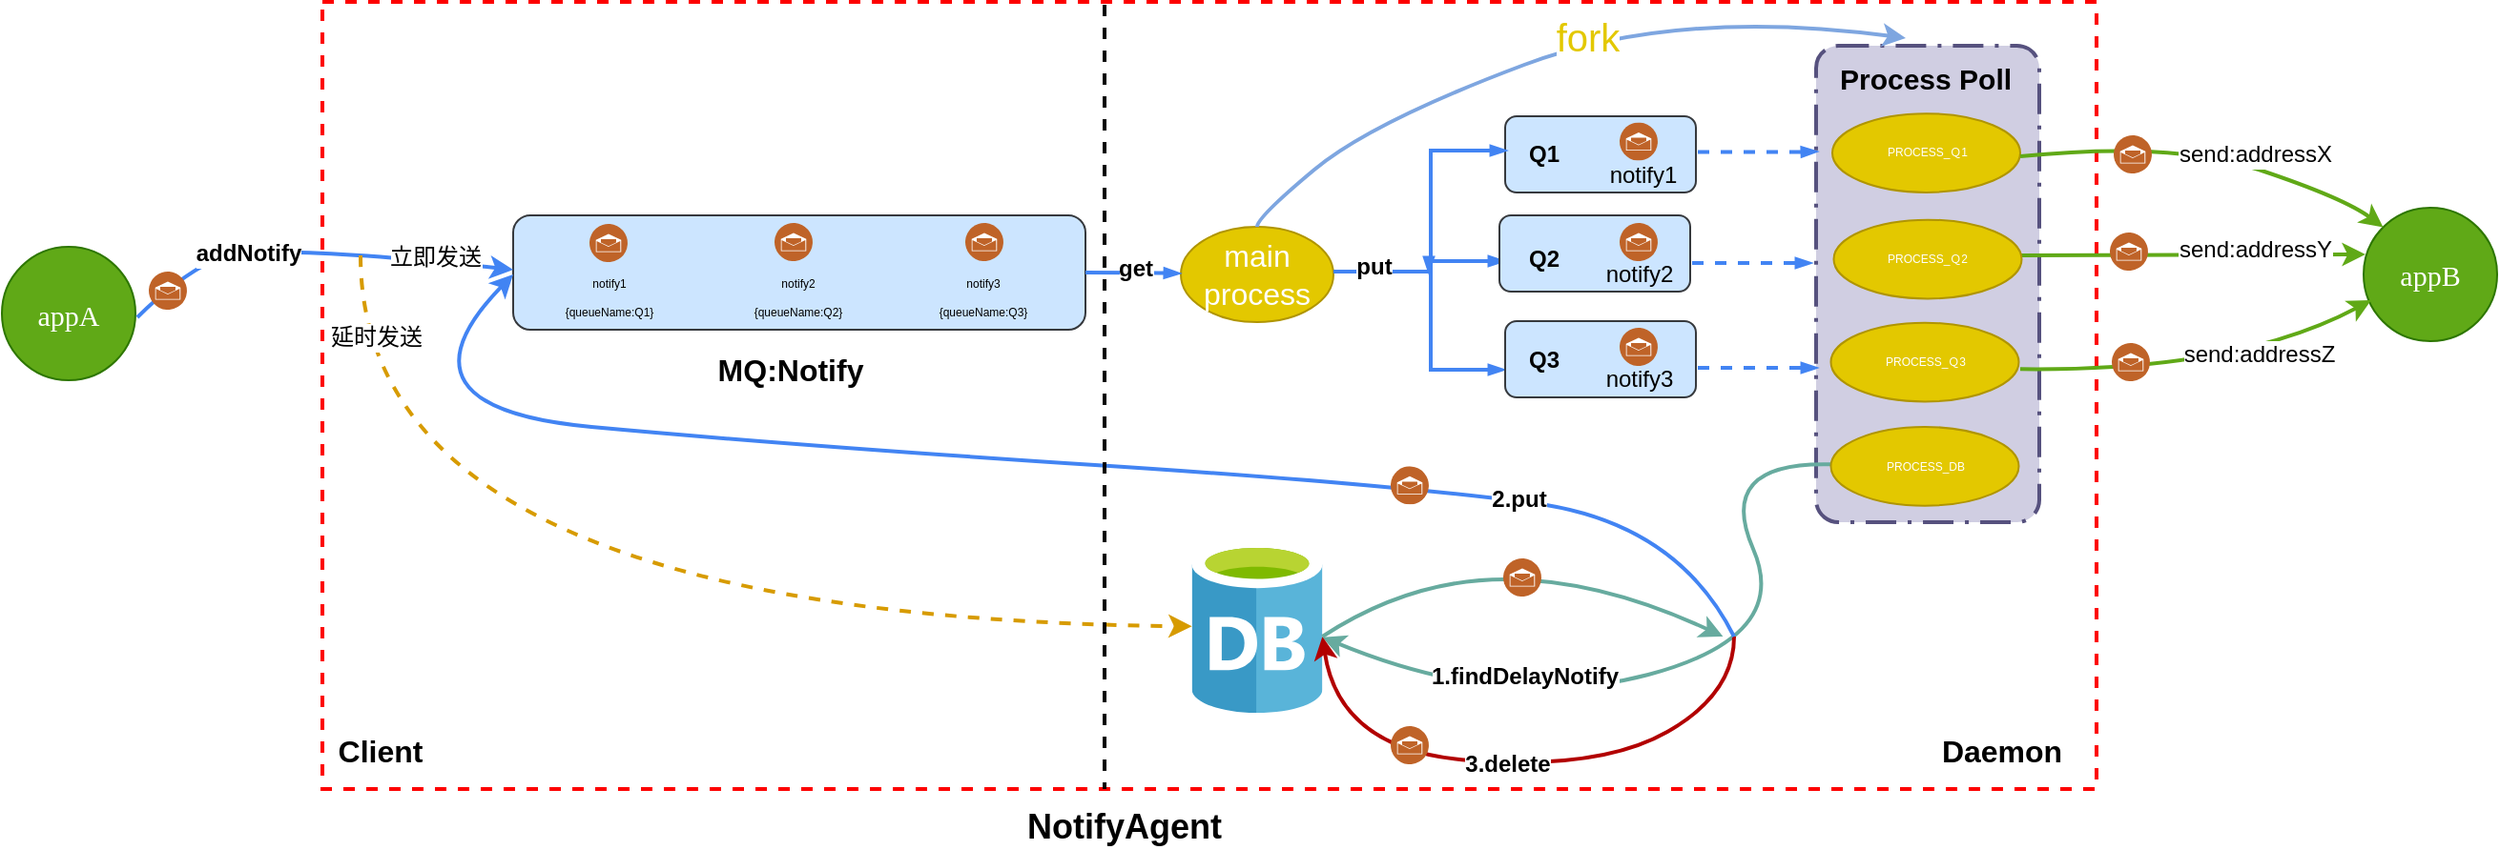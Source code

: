 <mxfile version="12.5.1" type="github">
  <diagram id="gYqOYC05eTUMbnPOUZzg" name="Page-1">
    <mxGraphModel dx="2249" dy="802" grid="1" gridSize="10" guides="1" tooltips="1" connect="1" arrows="1" fold="1" page="1" pageScale="1" pageWidth="827" pageHeight="1169" math="0" shadow="0">
      <root>
        <mxCell id="0"/>
        <mxCell id="1" parent="0"/>
        <mxCell id="Qmx-vTjYsITCvrtl_uVx-1" value="appA" style="ellipse;whiteSpace=wrap;html=1;aspect=fixed;fontFamily=Lucida Console;fontSize=15;fillColor=#60a917;strokeColor=#2D7600;fontColor=#ffffff;align=center;" parent="1" vertex="1">
          <mxGeometry x="-538" y="235.5" width="70" height="70" as="geometry"/>
        </mxCell>
        <mxCell id="Qmx-vTjYsITCvrtl_uVx-6" value="" style="rounded=0;whiteSpace=wrap;html=1;absoluteArcSize=1;arcSize=0;strokeColor=#FD0000;fillColor=none;verticalAlign=top;align=center;spacingLeft=5;dashed=1;labelPosition=center;verticalLabelPosition=bottom;strokeWidth=2;fontStyle=1" parent="1" vertex="1">
          <mxGeometry x="-370" y="107" width="930" height="413" as="geometry"/>
        </mxCell>
        <mxCell id="Qmx-vTjYsITCvrtl_uVx-7" value="" style="rounded=1;arcSize=10;dashed=1;strokeColor=#56517e;fillColor=#d0cee2;dashPattern=8 3 1 3;strokeWidth=2;align=center;" parent="1" vertex="1">
          <mxGeometry x="413" y="130" width="117" height="250" as="geometry"/>
        </mxCell>
        <mxCell id="hsNvUKS2LLJ66I7GdiUk-1" value="" style="rounded=1;whiteSpace=wrap;html=1;fillColor=#cce5ff;strokeColor=#36393d;" parent="1" vertex="1">
          <mxGeometry x="-270" y="219" width="300" height="60" as="geometry"/>
        </mxCell>
        <mxCell id="hsNvUKS2LLJ66I7GdiUk-4" value="" style="aspect=fixed;perimeter=ellipsePerimeter;html=1;align=center;shadow=0;dashed=0;fontColor=#4277BB;labelBackgroundColor=#ffffff;fontSize=12;spacingTop=3;image;image=img/lib/ibm/social/messaging.svg;" parent="1" vertex="1">
          <mxGeometry x="-230" y="223.5" width="20" height="20" as="geometry"/>
        </mxCell>
        <mxCell id="hsNvUKS2LLJ66I7GdiUk-5" value="MQ&lt;span&gt;:&lt;/span&gt;Notify" style="text;html=1;align=center;verticalAlign=middle;resizable=0;points=[];autosize=1;fontSize=16;fontStyle=1" parent="1" vertex="1">
          <mxGeometry x="-170" y="289.68" width="90" height="20" as="geometry"/>
        </mxCell>
        <mxCell id="hsNvUKS2LLJ66I7GdiUk-11" value="Process Poll" style="text;html=1;align=center;verticalAlign=middle;resizable=0;points=[];autosize=1;fontSize=15;fontStyle=1" parent="1" vertex="1">
          <mxGeometry x="415" y="137" width="110" height="20" as="geometry"/>
        </mxCell>
        <mxCell id="hsNvUKS2LLJ66I7GdiUk-13" value="Daemon&lt;br&gt;" style="text;html=1;align=center;verticalAlign=middle;resizable=0;points=[];autosize=1;fontSize=16;fontStyle=1" parent="1" vertex="1">
          <mxGeometry x="470" y="490" width="80" height="20" as="geometry"/>
        </mxCell>
        <mxCell id="hsNvUKS2LLJ66I7GdiUk-14" value="Client&lt;br&gt;" style="text;html=1;align=center;verticalAlign=middle;resizable=0;points=[];autosize=1;fontSize=16;fontStyle=1" parent="1" vertex="1">
          <mxGeometry x="-370" y="490" width="60" height="20" as="geometry"/>
        </mxCell>
        <mxCell id="hsNvUKS2LLJ66I7GdiUk-17" value="main process" style="ellipse;whiteSpace=wrap;html=1;fontSize=16;fillColor=#e3c800;strokeColor=#B09500;fontColor=#ffffff;" parent="1" vertex="1">
          <mxGeometry x="80" y="225" width="80" height="50" as="geometry"/>
        </mxCell>
        <mxCell id="hsNvUKS2LLJ66I7GdiUk-18" value="&lt;font style=&quot;font-size: 6px&quot;&gt;notify1&lt;br style=&quot;font-size: 6px&quot;&gt;{queueName:Q1}&lt;/font&gt;" style="text;html=1;align=center;verticalAlign=middle;resizable=0;points=[];autosize=1;fontSize=12;" parent="1" vertex="1">
          <mxGeometry x="-275" y="244.5" width="110" height="30" as="geometry"/>
        </mxCell>
        <mxCell id="hsNvUKS2LLJ66I7GdiUk-28" value="" style="rounded=1;whiteSpace=wrap;html=1;fillColor=#cce5ff;strokeColor=#36393d;" parent="1" vertex="1">
          <mxGeometry x="250" y="167" width="100" height="40" as="geometry"/>
        </mxCell>
        <mxCell id="hsNvUKS2LLJ66I7GdiUk-30" value="notify1&lt;br style=&quot;font-size: 12px&quot;&gt;" style="text;html=1;align=center;verticalAlign=middle;resizable=0;points=[];autosize=1;fontSize=12;" parent="1" vertex="1">
          <mxGeometry x="297" y="188" width="50" height="20" as="geometry"/>
        </mxCell>
        <mxCell id="hsNvUKS2LLJ66I7GdiUk-36" value="" style="edgeStyle=orthogonalEdgeStyle;fontSize=12;html=1;endArrow=blockThin;endFill=1;strokeWidth=2;endSize=4;startSize=4;dashed=0;strokeColor=#4284F3;curved=1;" parent="1" edge="1">
          <mxGeometry width="100" relative="1" as="geometry">
            <mxPoint x="30" y="249" as="sourcePoint"/>
            <mxPoint x="80" y="249.5" as="targetPoint"/>
            <Array as="points">
              <mxPoint x="60" y="249"/>
              <mxPoint x="60" y="249"/>
            </Array>
          </mxGeometry>
        </mxCell>
        <mxCell id="hsNvUKS2LLJ66I7GdiUk-41" value="get" style="text;html=1;align=center;verticalAlign=middle;resizable=0;points=[];labelBackgroundColor=#ffffff;fontSize=12;fontStyle=1" parent="hsNvUKS2LLJ66I7GdiUk-36" vertex="1" connectable="0">
          <mxGeometry x="-0.24" y="3" relative="1" as="geometry">
            <mxPoint x="7" y="1" as="offset"/>
          </mxGeometry>
        </mxCell>
        <mxCell id="hsNvUKS2LLJ66I7GdiUk-46" value="" style="line;strokeWidth=2;direction=south;html=1;fontSize=12;align=left;fillColor=#dae8fc;strokeColor=#4284F3;" parent="1" vertex="1">
          <mxGeometry x="206" y="184" width="10" height="116" as="geometry"/>
        </mxCell>
        <mxCell id="hsNvUKS2LLJ66I7GdiUk-48" value="" style="edgeStyle=orthogonalEdgeStyle;fontSize=12;html=1;endArrow=blockThin;endFill=1;rounded=0;strokeWidth=2;endSize=4;startSize=4;dashed=0;strokeColor=#4284F3;" parent="1" edge="1">
          <mxGeometry width="100" relative="1" as="geometry">
            <mxPoint x="211" y="185" as="sourcePoint"/>
            <mxPoint x="251" y="185" as="targetPoint"/>
          </mxGeometry>
        </mxCell>
        <mxCell id="hsNvUKS2LLJ66I7GdiUk-55" value="Q1" style="text;html=1;align=center;verticalAlign=middle;resizable=0;points=[];autosize=1;fontSize=12;fontStyle=1" parent="1" vertex="1">
          <mxGeometry x="255" y="177" width="30" height="20" as="geometry"/>
        </mxCell>
        <mxCell id="hsNvUKS2LLJ66I7GdiUk-87" value="" style="edgeStyle=orthogonalEdgeStyle;fontSize=12;html=1;endArrow=blockThin;endFill=1;rounded=0;strokeWidth=2;endSize=4;startSize=4;dashed=1;strokeColor=#4284F3;" parent="1" edge="1">
          <mxGeometry width="100" relative="1" as="geometry">
            <mxPoint x="351" y="185.75" as="sourcePoint"/>
            <mxPoint x="414" y="185.5" as="targetPoint"/>
            <Array as="points">
              <mxPoint x="404" y="185.25"/>
              <mxPoint x="404" y="185.25"/>
            </Array>
          </mxGeometry>
        </mxCell>
        <mxCell id="c2yaWbXbYWqBO1YrnZRU-2" value="" style="aspect=fixed;html=1;points=[];align=center;image;fontSize=12;image=img/lib/mscae/Database_General.svg;" parent="1" vertex="1">
          <mxGeometry x="85.8" y="390" width="68.4" height="90" as="geometry"/>
        </mxCell>
        <mxCell id="c2yaWbXbYWqBO1YrnZRU-14" value="" style="curved=1;endArrow=classic;html=1;exitX=0;exitY=0.5;exitDx=0;exitDy=0;strokeWidth=2;fontColor=#A680B8;strokeColor=#67AB9F;" parent="1" edge="1">
          <mxGeometry width="50" height="50" relative="1" as="geometry">
            <mxPoint x="421.0" y="349.685" as="sourcePoint"/>
            <mxPoint x="154.2" y="440.329" as="targetPoint"/>
            <Array as="points">
              <mxPoint x="360" y="348"/>
              <mxPoint x="400" y="440"/>
              <mxPoint x="250" y="480"/>
            </Array>
          </mxGeometry>
        </mxCell>
        <mxCell id="c2yaWbXbYWqBO1YrnZRU-126" value="1.findDelayNotify" style="text;html=1;align=center;verticalAlign=middle;resizable=0;points=[];labelBackgroundColor=#ffffff;fontSize=12;fontColor=#000000;fontStyle=1" parent="c2yaWbXbYWqBO1YrnZRU-14" vertex="1" connectable="0">
          <mxGeometry x="0.413" y="-1" relative="1" as="geometry">
            <mxPoint x="-8.67" y="-12.99" as="offset"/>
          </mxGeometry>
        </mxCell>
        <mxCell id="c2yaWbXbYWqBO1YrnZRU-16" value="" style="curved=1;endArrow=classic;html=1;fillColor=#e51400;strokeColor=#B20000;strokeWidth=2;" parent="1" edge="1">
          <mxGeometry width="50" height="50" relative="1" as="geometry">
            <mxPoint x="370" y="440" as="sourcePoint"/>
            <mxPoint x="154.2" y="440" as="targetPoint"/>
            <Array as="points">
              <mxPoint x="370" y="470"/>
              <mxPoint x="300" y="510"/>
              <mxPoint x="163" y="500"/>
            </Array>
          </mxGeometry>
        </mxCell>
        <mxCell id="c2yaWbXbYWqBO1YrnZRU-17" value="3.delete" style="text;html=1;align=center;verticalAlign=middle;resizable=0;points=[];labelBackgroundColor=#ffffff;fontStyle=1" parent="c2yaWbXbYWqBO1YrnZRU-16" vertex="1" connectable="0">
          <mxGeometry x="-0.022" y="-1" relative="1" as="geometry">
            <mxPoint x="-8.62" y="0.71" as="offset"/>
          </mxGeometry>
        </mxCell>
        <mxCell id="c2yaWbXbYWqBO1YrnZRU-21" value="" style="curved=1;endArrow=classic;html=1;strokeColor=#4284F3;strokeWidth=2;" parent="1" edge="1">
          <mxGeometry width="50" height="50" relative="1" as="geometry">
            <mxPoint x="370" y="440" as="sourcePoint"/>
            <mxPoint x="-270" y="250" as="targetPoint"/>
            <Array as="points">
              <mxPoint x="340" y="380"/>
              <mxPoint x="190" y="360"/>
              <mxPoint x="-120" y="340"/>
              <mxPoint x="-338" y="320"/>
            </Array>
          </mxGeometry>
        </mxCell>
        <mxCell id="c2yaWbXbYWqBO1YrnZRU-30" value="2.put" style="text;html=1;align=center;verticalAlign=middle;resizable=0;points=[];labelBackgroundColor=#ffffff;fontStyle=1" parent="c2yaWbXbYWqBO1YrnZRU-21" vertex="1" connectable="0">
          <mxGeometry x="-0.402" y="-2" relative="1" as="geometry">
            <mxPoint x="101.3" y="12.23" as="offset"/>
          </mxGeometry>
        </mxCell>
        <mxCell id="c2yaWbXbYWqBO1YrnZRU-25" value="" style="curved=1;endArrow=classic;html=1;strokeColor=#4284F3;strokeWidth=2;" parent="1" edge="1">
          <mxGeometry width="50" height="50" relative="1" as="geometry">
            <mxPoint x="-467" y="272.5" as="sourcePoint"/>
            <mxPoint x="-270" y="247.5" as="targetPoint"/>
            <Array as="points">
              <mxPoint x="-467" y="272.5"/>
              <mxPoint x="-447" y="252.5"/>
              <mxPoint x="-407" y="232.5"/>
            </Array>
          </mxGeometry>
        </mxCell>
        <mxCell id="c2yaWbXbYWqBO1YrnZRU-26" value="addNotify" style="text;html=1;align=center;verticalAlign=middle;resizable=0;points=[];labelBackgroundColor=#ffffff;fontStyle=1" parent="c2yaWbXbYWqBO1YrnZRU-25" vertex="1" connectable="0">
          <mxGeometry x="-0.025" y="-1" relative="1" as="geometry">
            <mxPoint x="-31.84" y="2.42" as="offset"/>
          </mxGeometry>
        </mxCell>
        <mxCell id="c2yaWbXbYWqBO1YrnZRU-32" value="立即发送" style="text;html=1;align=center;verticalAlign=middle;resizable=0;points=[];labelBackgroundColor=#ffffff;" parent="c2yaWbXbYWqBO1YrnZRU-25" vertex="1" connectable="0">
          <mxGeometry x="0.447" y="-3" relative="1" as="geometry">
            <mxPoint x="17.03" y="-3" as="offset"/>
          </mxGeometry>
        </mxCell>
        <mxCell id="c2yaWbXbYWqBO1YrnZRU-33" value="" style="curved=1;endArrow=classic;html=1;strokeColor=#d79b00;fillColor=#ffcd28;dashed=1;gradientColor=#ffa500;fontStyle=1;fontSize=12;strokeWidth=2;" parent="1" target="c2yaWbXbYWqBO1YrnZRU-2" edge="1">
          <mxGeometry width="50" height="50" relative="1" as="geometry">
            <mxPoint x="-350" y="240" as="sourcePoint"/>
            <mxPoint x="-450" y="464" as="targetPoint"/>
            <Array as="points">
              <mxPoint x="-350" y="430"/>
            </Array>
          </mxGeometry>
        </mxCell>
        <mxCell id="c2yaWbXbYWqBO1YrnZRU-34" value="延时发送" style="text;html=1;align=center;verticalAlign=middle;resizable=0;points=[];labelBackgroundColor=#ffffff;" parent="c2yaWbXbYWqBO1YrnZRU-33" vertex="1" connectable="0">
          <mxGeometry x="-0.769" y="2" relative="1" as="geometry">
            <mxPoint x="6" y="-29.75" as="offset"/>
          </mxGeometry>
        </mxCell>
        <mxCell id="c2yaWbXbYWqBO1YrnZRU-51" value="" style="curved=1;endArrow=classic;html=1;strokeColor=#7EA6E0;fontStyle=1;horizontal=0;fontSize=12;exitX=0.5;exitY=0;exitDx=0;exitDy=0;strokeWidth=2;" parent="1" source="hsNvUKS2LLJ66I7GdiUk-17" edge="1">
          <mxGeometry width="50" height="50" relative="1" as="geometry">
            <mxPoint x="230" y="238.5" as="sourcePoint"/>
            <mxPoint x="460" y="126" as="targetPoint"/>
            <Array as="points">
              <mxPoint x="120" y="220"/>
              <mxPoint x="180" y="170"/>
              <mxPoint x="340" y="110"/>
            </Array>
          </mxGeometry>
        </mxCell>
        <mxCell id="c2yaWbXbYWqBO1YrnZRU-52" value="fork" style="text;html=1;align=center;verticalAlign=middle;resizable=0;points=[];labelBackgroundColor=#ffffff;fontSize=20;fontColor=#E3C800;" parent="c2yaWbXbYWqBO1YrnZRU-51" vertex="1" connectable="0">
          <mxGeometry x="0.144" y="-6" relative="1" as="geometry">
            <mxPoint x="-11.97" y="-4.4" as="offset"/>
          </mxGeometry>
        </mxCell>
        <mxCell id="c2yaWbXbYWqBO1YrnZRU-60" value="" style="aspect=fixed;perimeter=ellipsePerimeter;html=1;align=center;shadow=0;dashed=0;fontColor=#4277BB;labelBackgroundColor=#ffffff;fontSize=12;spacingTop=3;image;image=img/lib/ibm/social/messaging.svg;" parent="1" vertex="1">
          <mxGeometry x="-133" y="223" width="20" height="20" as="geometry"/>
        </mxCell>
        <mxCell id="c2yaWbXbYWqBO1YrnZRU-62" value="&lt;font style=&quot;font-size: 6px&quot;&gt;notify2&lt;br style=&quot;font-size: 6px&quot;&gt;{queueName:Q2}&lt;/font&gt;" style="text;html=1;align=center;verticalAlign=middle;resizable=0;points=[];autosize=1;fontSize=12;" parent="1" vertex="1">
          <mxGeometry x="-176" y="245" width="110" height="30" as="geometry"/>
        </mxCell>
        <mxCell id="c2yaWbXbYWqBO1YrnZRU-66" value="" style="aspect=fixed;perimeter=ellipsePerimeter;html=1;align=center;shadow=0;dashed=0;fontColor=#4277BB;labelBackgroundColor=#ffffff;fontSize=12;spacingTop=3;image;image=img/lib/ibm/social/messaging.svg;" parent="1" vertex="1">
          <mxGeometry x="-33" y="223" width="20" height="20" as="geometry"/>
        </mxCell>
        <mxCell id="c2yaWbXbYWqBO1YrnZRU-67" value="&lt;font style=&quot;font-size: 6px&quot;&gt;notify3&lt;br style=&quot;font-size: 6px&quot;&gt;{queueName:Q3}&lt;/font&gt;" style="text;html=1;align=center;verticalAlign=middle;resizable=0;points=[];autosize=1;fontSize=12;" parent="1" vertex="1">
          <mxGeometry x="-79" y="245" width="110" height="30" as="geometry"/>
        </mxCell>
        <mxCell id="c2yaWbXbYWqBO1YrnZRU-75" value="" style="aspect=fixed;perimeter=ellipsePerimeter;html=1;align=center;shadow=0;dashed=0;fontColor=#4277BB;labelBackgroundColor=#ffffff;fontSize=12;spacingTop=3;image;image=img/lib/ibm/social/messaging.svg;direction=east;" parent="1" vertex="1">
          <mxGeometry x="310" y="170.25" width="20" height="20" as="geometry"/>
        </mxCell>
        <mxCell id="c2yaWbXbYWqBO1YrnZRU-76" value="" style="edgeStyle=orthogonalEdgeStyle;fontSize=12;html=1;endArrow=blockThin;endFill=1;rounded=0;strokeWidth=2;endSize=4;startSize=4;dashed=0;strokeColor=#4284F3;" parent="1" edge="1">
          <mxGeometry width="100" relative="1" as="geometry">
            <mxPoint x="160" y="248.5" as="sourcePoint"/>
            <mxPoint x="210" y="249.5" as="targetPoint"/>
            <Array as="points">
              <mxPoint x="190" y="248.5"/>
              <mxPoint x="190" y="248.5"/>
            </Array>
          </mxGeometry>
        </mxCell>
        <mxCell id="c2yaWbXbYWqBO1YrnZRU-79" value="put" style="text;html=1;align=center;verticalAlign=middle;resizable=0;points=[];labelBackgroundColor=#ffffff;fontSize=12;fontStyle=1" parent="1" vertex="1" connectable="0">
          <mxGeometry x="180" y="256" as="geometry">
            <mxPoint x="1" y="-10" as="offset"/>
          </mxGeometry>
        </mxCell>
        <mxCell id="c2yaWbXbYWqBO1YrnZRU-83" value="" style="edgeStyle=orthogonalEdgeStyle;fontSize=12;html=1;endArrow=blockThin;endFill=1;rounded=0;strokeWidth=2;endSize=4;startSize=4;dashed=0;strokeColor=#4284F3;" parent="1" edge="1">
          <mxGeometry width="100" relative="1" as="geometry">
            <mxPoint x="210" y="243" as="sourcePoint"/>
            <mxPoint x="250" y="243" as="targetPoint"/>
          </mxGeometry>
        </mxCell>
        <mxCell id="c2yaWbXbYWqBO1YrnZRU-84" value="" style="edgeStyle=orthogonalEdgeStyle;fontSize=12;html=1;endArrow=blockThin;endFill=1;rounded=0;strokeWidth=2;endSize=4;startSize=4;dashed=0;strokeColor=#4284F3;" parent="1" edge="1">
          <mxGeometry width="100" relative="1" as="geometry">
            <mxPoint x="210" y="300" as="sourcePoint"/>
            <mxPoint x="250" y="300" as="targetPoint"/>
          </mxGeometry>
        </mxCell>
        <mxCell id="c2yaWbXbYWqBO1YrnZRU-88" value="" style="rounded=1;whiteSpace=wrap;html=1;fillColor=#cce5ff;strokeColor=#36393d;" parent="1" vertex="1">
          <mxGeometry x="247" y="219" width="100" height="40" as="geometry"/>
        </mxCell>
        <mxCell id="c2yaWbXbYWqBO1YrnZRU-89" value="" style="rounded=1;whiteSpace=wrap;html=1;fillColor=#cce5ff;strokeColor=#36393d;" parent="1" vertex="1">
          <mxGeometry x="250" y="274.5" width="100" height="40" as="geometry"/>
        </mxCell>
        <mxCell id="c2yaWbXbYWqBO1YrnZRU-90" value="Q2" style="text;html=1;align=center;verticalAlign=middle;resizable=0;points=[];autosize=1;fontSize=12;fontStyle=1" parent="1" vertex="1">
          <mxGeometry x="255" y="232" width="30" height="20" as="geometry"/>
        </mxCell>
        <mxCell id="c2yaWbXbYWqBO1YrnZRU-91" value="Q3" style="text;html=1;align=center;verticalAlign=middle;resizable=0;points=[];autosize=1;fontSize=12;fontStyle=1" parent="1" vertex="1">
          <mxGeometry x="255" y="284.5" width="30" height="20" as="geometry"/>
        </mxCell>
        <mxCell id="c2yaWbXbYWqBO1YrnZRU-92" value="" style="aspect=fixed;perimeter=ellipsePerimeter;html=1;align=center;shadow=0;dashed=0;fontColor=#4277BB;labelBackgroundColor=#ffffff;fontSize=12;spacingTop=3;image;image=img/lib/ibm/social/messaging.svg;direction=east;" parent="1" vertex="1">
          <mxGeometry x="310" y="223" width="20" height="20" as="geometry"/>
        </mxCell>
        <mxCell id="c2yaWbXbYWqBO1YrnZRU-93" value="" style="aspect=fixed;perimeter=ellipsePerimeter;html=1;align=center;shadow=0;dashed=0;fontColor=#4277BB;labelBackgroundColor=#ffffff;fontSize=12;spacingTop=3;image;image=img/lib/ibm/social/messaging.svg;direction=east;" parent="1" vertex="1">
          <mxGeometry x="310" y="278" width="20" height="20" as="geometry"/>
        </mxCell>
        <mxCell id="c2yaWbXbYWqBO1YrnZRU-94" value="notify2" style="text;html=1;align=center;verticalAlign=middle;resizable=0;points=[];autosize=1;fontSize=12;" parent="1" vertex="1">
          <mxGeometry x="295" y="240" width="50" height="20" as="geometry"/>
        </mxCell>
        <mxCell id="c2yaWbXbYWqBO1YrnZRU-95" value="notify3" style="text;html=1;align=center;verticalAlign=middle;resizable=0;points=[];autosize=1;fontSize=12;" parent="1" vertex="1">
          <mxGeometry x="295" y="294.5" width="50" height="20" as="geometry"/>
        </mxCell>
        <mxCell id="c2yaWbXbYWqBO1YrnZRU-96" value="" style="edgeStyle=orthogonalEdgeStyle;fontSize=12;html=1;endArrow=blockThin;endFill=1;rounded=0;strokeWidth=2;endSize=4;startSize=4;dashed=1;strokeColor=#4284F3;" parent="1" edge="1">
          <mxGeometry width="100" relative="1" as="geometry">
            <mxPoint x="348" y="244" as="sourcePoint"/>
            <mxPoint x="411" y="244" as="targetPoint"/>
            <Array as="points">
              <mxPoint x="401" y="243.25"/>
              <mxPoint x="401" y="243.25"/>
            </Array>
          </mxGeometry>
        </mxCell>
        <mxCell id="c2yaWbXbYWqBO1YrnZRU-98" value="" style="edgeStyle=orthogonalEdgeStyle;fontSize=12;html=1;endArrow=blockThin;endFill=1;rounded=0;strokeWidth=2;endSize=4;startSize=4;dashed=1;strokeColor=#4284F3;" parent="1" edge="1">
          <mxGeometry width="100" relative="1" as="geometry">
            <mxPoint x="351" y="299" as="sourcePoint"/>
            <mxPoint x="414" y="299" as="targetPoint"/>
            <Array as="points">
              <mxPoint x="404" y="298.25"/>
              <mxPoint x="404" y="298.25"/>
            </Array>
          </mxGeometry>
        </mxCell>
        <mxCell id="c2yaWbXbYWqBO1YrnZRU-107" value="appB" style="ellipse;whiteSpace=wrap;html=1;aspect=fixed;fontFamily=Lucida Console;fontSize=15;fillColor=#60a917;strokeColor=#2D7600;fontColor=#ffffff;align=center;" parent="1" vertex="1">
          <mxGeometry x="700" y="215" width="70" height="70" as="geometry"/>
        </mxCell>
        <mxCell id="c2yaWbXbYWqBO1YrnZRU-121" value="PROCESS_Ｑ1" style="ellipse;whiteSpace=wrap;html=1;fontSize=6;fillColor=#e3c800;strokeColor=#B09500;fontColor=#ffffff;align=center;" parent="1" vertex="1">
          <mxGeometry x="421.5" y="165.57" width="98.5" height="41.37" as="geometry"/>
        </mxCell>
        <mxCell id="c2yaWbXbYWqBO1YrnZRU-124" value="" style="curved=1;endArrow=classic;html=1;strokeColor=#67AB9F;strokeWidth=2;fontSize=12;fontColor=#E3C800;" parent="1" edge="1">
          <mxGeometry width="50" height="50" relative="1" as="geometry">
            <mxPoint x="154.2" y="440" as="sourcePoint"/>
            <mxPoint x="364.2" y="440" as="targetPoint"/>
            <Array as="points">
              <mxPoint x="154.2" y="440"/>
              <mxPoint x="200" y="410"/>
              <mxPoint x="300" y="410"/>
            </Array>
          </mxGeometry>
        </mxCell>
        <mxCell id="c2yaWbXbYWqBO1YrnZRU-128" value="" style="curved=1;endArrow=classic;html=1;strokeColor=#60A917;strokeWidth=2;fontSize=12;fontColor=#000000;exitX=1;exitY=0.452;exitDx=0;exitDy=0;exitPerimeter=0;entryX=0.014;entryY=0.35;entryDx=0;entryDy=0;entryPerimeter=0;" parent="1" target="c2yaWbXbYWqBO1YrnZRU-107" edge="1">
          <mxGeometry width="50" height="50" relative="1" as="geometry">
            <mxPoint x="520" y="240.019" as="sourcePoint"/>
            <mxPoint x="620" y="240" as="targetPoint"/>
            <Array as="points">
              <mxPoint x="560" y="240"/>
            </Array>
          </mxGeometry>
        </mxCell>
        <mxCell id="c2yaWbXbYWqBO1YrnZRU-170" value="send:addressY" style="text;html=1;align=center;verticalAlign=middle;resizable=0;points=[];labelBackgroundColor=#ffffff;fontSize=12;fontColor=#000000;" parent="c2yaWbXbYWqBO1YrnZRU-128" vertex="1" connectable="0">
          <mxGeometry x="-0.235" y="1" relative="1" as="geometry">
            <mxPoint x="54" y="-2.42" as="offset"/>
          </mxGeometry>
        </mxCell>
        <mxCell id="c2yaWbXbYWqBO1YrnZRU-129" value="" style="curved=1;endArrow=classic;html=1;strokeColor=#60A917;strokeWidth=2;fontSize=12;fontColor=#000000;entryX=0;entryY=0;entryDx=0;entryDy=0;" parent="1" target="c2yaWbXbYWqBO1YrnZRU-107" edge="1">
          <mxGeometry width="50" height="50" relative="1" as="geometry">
            <mxPoint x="520" y="188" as="sourcePoint"/>
            <mxPoint x="700" y="225" as="targetPoint"/>
            <Array as="points">
              <mxPoint x="600" y="180"/>
              <mxPoint x="690" y="210"/>
            </Array>
          </mxGeometry>
        </mxCell>
        <mxCell id="c2yaWbXbYWqBO1YrnZRU-167" value="send:addressX" style="text;html=1;align=center;verticalAlign=middle;resizable=0;points=[];labelBackgroundColor=#ffffff;fontSize=12;fontColor=#000000;rotation=0;" parent="c2yaWbXbYWqBO1YrnZRU-129" vertex="1" connectable="0">
          <mxGeometry x="0.042" y="3" relative="1" as="geometry">
            <mxPoint x="18.69" y="1.48" as="offset"/>
          </mxGeometry>
        </mxCell>
        <mxCell id="c2yaWbXbYWqBO1YrnZRU-130" value="" style="curved=1;endArrow=classic;html=1;strokeColor=#60A917;strokeWidth=2;fontSize=12;fontColor=#000000;entryX=0.057;entryY=0.693;entryDx=0;entryDy=0;entryPerimeter=0;exitX=1;exitY=0.5;exitDx=0;exitDy=0;" parent="1" target="c2yaWbXbYWqBO1YrnZRU-107" edge="1">
          <mxGeometry width="50" height="50" relative="1" as="geometry">
            <mxPoint x="520.0" y="299.685" as="sourcePoint"/>
            <mxPoint x="570" y="251" as="targetPoint"/>
            <Array as="points">
              <mxPoint x="634" y="301"/>
            </Array>
          </mxGeometry>
        </mxCell>
        <mxCell id="c2yaWbXbYWqBO1YrnZRU-171" value="send:addressZ" style="text;html=1;align=center;verticalAlign=middle;resizable=0;points=[];labelBackgroundColor=#ffffff;fontSize=12;fontColor=#000000;" parent="c2yaWbXbYWqBO1YrnZRU-130" vertex="1" connectable="0">
          <mxGeometry x="-0.302" y="5" relative="1" as="geometry">
            <mxPoint x="57.45" y="-3.46" as="offset"/>
          </mxGeometry>
        </mxCell>
        <mxCell id="c2yaWbXbYWqBO1YrnZRU-135" value="" style="aspect=fixed;perimeter=ellipsePerimeter;html=1;align=center;shadow=0;dashed=0;fontColor=#4277BB;labelBackgroundColor=#ffffff;fontSize=12;spacingTop=3;image;image=img/lib/ibm/social/messaging.svg;direction=east;" parent="1" vertex="1">
          <mxGeometry x="569" y="177" width="20" height="20" as="geometry"/>
        </mxCell>
        <mxCell id="c2yaWbXbYWqBO1YrnZRU-172" value="" style="aspect=fixed;perimeter=ellipsePerimeter;html=1;align=center;shadow=0;dashed=0;fontColor=#4277BB;labelBackgroundColor=#ffffff;fontSize=12;spacingTop=3;image;image=img/lib/ibm/social/messaging.svg;" parent="1" vertex="1">
          <mxGeometry x="-461" y="248.5" width="20" height="20" as="geometry"/>
        </mxCell>
        <mxCell id="c2yaWbXbYWqBO1YrnZRU-185" value="" style="aspect=fixed;perimeter=ellipsePerimeter;html=1;align=center;shadow=0;dashed=0;fontColor=#4277BB;labelBackgroundColor=#ffffff;fontSize=12;spacingTop=3;image;image=img/lib/ibm/social/messaging.svg;direction=east;" parent="1" vertex="1">
          <mxGeometry x="567" y="228" width="20" height="20" as="geometry"/>
        </mxCell>
        <mxCell id="c2yaWbXbYWqBO1YrnZRU-186" value="" style="aspect=fixed;perimeter=ellipsePerimeter;html=1;align=center;shadow=0;dashed=0;fontColor=#4277BB;labelBackgroundColor=#ffffff;fontSize=12;spacingTop=3;image;image=img/lib/ibm/social/messaging.svg;direction=east;" parent="1" vertex="1">
          <mxGeometry x="568" y="286" width="20" height="20" as="geometry"/>
        </mxCell>
        <mxCell id="c2yaWbXbYWqBO1YrnZRU-187" value="&lt;span style=&quot;font-size: 18px ; font-weight: 700 ; white-space: normal&quot;&gt;NotifyAgent&lt;/span&gt;" style="text;html=1;align=center;verticalAlign=middle;resizable=0;points=[];autosize=1;fontSize=12;fontColor=#000000;" parent="1" vertex="1">
          <mxGeometry x="-10" y="530" width="120" height="20" as="geometry"/>
        </mxCell>
        <mxCell id="c2yaWbXbYWqBO1YrnZRU-189" value="" style="endArrow=none;dashed=1;html=1;strokeColor=#000000;strokeWidth=2;fontSize=12;fontColor=#000000;" parent="1" edge="1">
          <mxGeometry width="50" height="50" relative="1" as="geometry">
            <mxPoint x="40" y="108.5" as="sourcePoint"/>
            <mxPoint x="40" y="520" as="targetPoint"/>
          </mxGeometry>
        </mxCell>
        <mxCell id="j--rzRlrdIJnIklGCXZ9-2" value="PROCESS_Ｑ2" style="ellipse;whiteSpace=wrap;html=1;fontSize=6;fillColor=#e3c800;strokeColor=#B09500;fontColor=#ffffff;align=center;" vertex="1" parent="1">
          <mxGeometry x="422.25" y="221.32" width="98.5" height="41.37" as="geometry"/>
        </mxCell>
        <mxCell id="j--rzRlrdIJnIklGCXZ9-3" value="PROCESS_Ｑ3" style="ellipse;whiteSpace=wrap;html=1;fontSize=6;fillColor=#e3c800;strokeColor=#B09500;fontColor=#ffffff;align=center;" vertex="1" parent="1">
          <mxGeometry x="420.75" y="275.32" width="98.5" height="41.37" as="geometry"/>
        </mxCell>
        <mxCell id="j--rzRlrdIJnIklGCXZ9-4" value="PROCESS_DB" style="ellipse;whiteSpace=wrap;html=1;fontSize=6;fillColor=#e3c800;strokeColor=#B09500;fontColor=#ffffff;align=center;" vertex="1" parent="1">
          <mxGeometry x="420.75" y="330" width="98.5" height="41.37" as="geometry"/>
        </mxCell>
        <mxCell id="j--rzRlrdIJnIklGCXZ9-6" value="" style="aspect=fixed;perimeter=ellipsePerimeter;html=1;align=center;shadow=0;dashed=0;fontColor=#4277BB;labelBackgroundColor=#ffffff;fontSize=12;spacingTop=3;image;image=img/lib/ibm/social/messaging.svg;" vertex="1" parent="1">
          <mxGeometry x="190" y="350.68" width="20" height="20" as="geometry"/>
        </mxCell>
        <mxCell id="j--rzRlrdIJnIklGCXZ9-7" value="" style="aspect=fixed;perimeter=ellipsePerimeter;html=1;align=center;shadow=0;dashed=0;fontColor=#4277BB;labelBackgroundColor=#ffffff;fontSize=12;spacingTop=3;image;image=img/lib/ibm/social/messaging.svg;" vertex="1" parent="1">
          <mxGeometry x="190" y="487" width="20" height="20" as="geometry"/>
        </mxCell>
        <mxCell id="j--rzRlrdIJnIklGCXZ9-8" value="" style="aspect=fixed;perimeter=ellipsePerimeter;html=1;align=center;shadow=0;dashed=0;fontColor=#4277BB;labelBackgroundColor=#ffffff;fontSize=12;spacingTop=3;image;image=img/lib/ibm/social/messaging.svg;" vertex="1" parent="1">
          <mxGeometry x="249" y="399" width="20" height="20" as="geometry"/>
        </mxCell>
      </root>
    </mxGraphModel>
  </diagram>
</mxfile>

